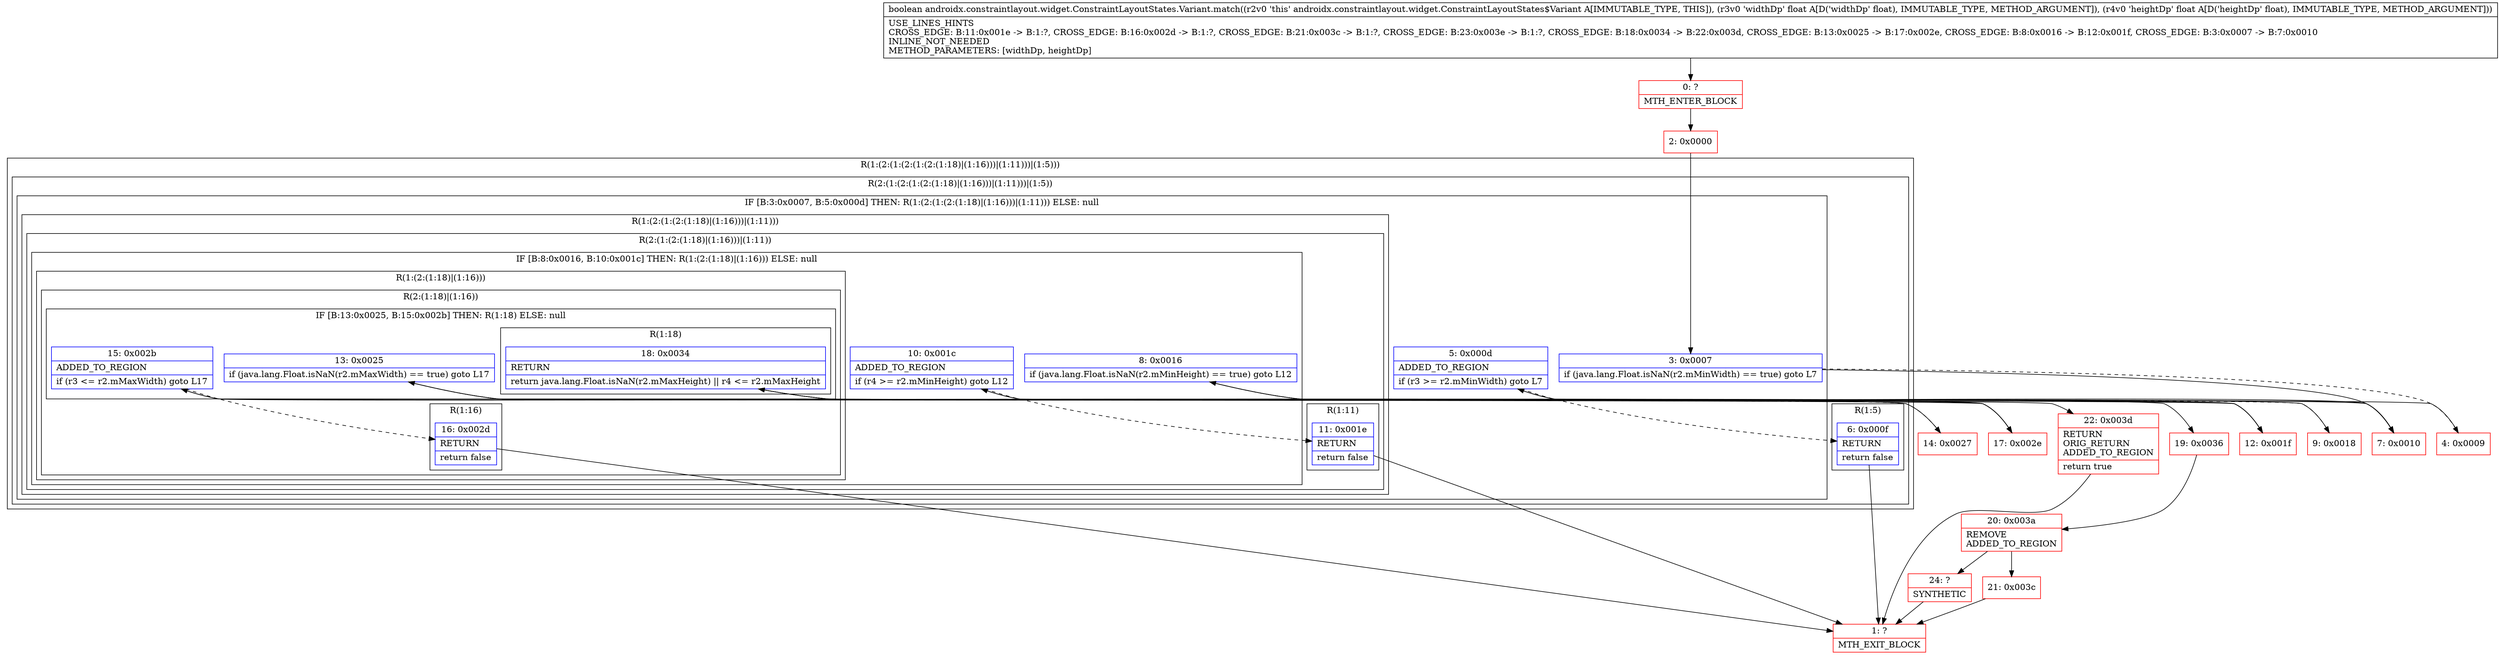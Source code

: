 digraph "CFG forandroidx.constraintlayout.widget.ConstraintLayoutStates.Variant.match(FF)Z" {
subgraph cluster_Region_1574794673 {
label = "R(1:(2:(1:(2:(1:(2:(1:18)|(1:16)))|(1:11)))|(1:5)))";
node [shape=record,color=blue];
subgraph cluster_Region_2059628174 {
label = "R(2:(1:(2:(1:(2:(1:18)|(1:16)))|(1:11)))|(1:5))";
node [shape=record,color=blue];
subgraph cluster_IfRegion_1584515904 {
label = "IF [B:3:0x0007, B:5:0x000d] THEN: R(1:(2:(1:(2:(1:18)|(1:16)))|(1:11))) ELSE: null";
node [shape=record,color=blue];
Node_3 [shape=record,label="{3\:\ 0x0007|if (java.lang.Float.isNaN(r2.mMinWidth) == true) goto L7\l}"];
Node_5 [shape=record,label="{5\:\ 0x000d|ADDED_TO_REGION\l|if (r3 \>= r2.mMinWidth) goto L7\l}"];
subgraph cluster_Region_161510645 {
label = "R(1:(2:(1:(2:(1:18)|(1:16)))|(1:11)))";
node [shape=record,color=blue];
subgraph cluster_Region_1072097421 {
label = "R(2:(1:(2:(1:18)|(1:16)))|(1:11))";
node [shape=record,color=blue];
subgraph cluster_IfRegion_1580226273 {
label = "IF [B:8:0x0016, B:10:0x001c] THEN: R(1:(2:(1:18)|(1:16))) ELSE: null";
node [shape=record,color=blue];
Node_8 [shape=record,label="{8\:\ 0x0016|if (java.lang.Float.isNaN(r2.mMinHeight) == true) goto L12\l}"];
Node_10 [shape=record,label="{10\:\ 0x001c|ADDED_TO_REGION\l|if (r4 \>= r2.mMinHeight) goto L12\l}"];
subgraph cluster_Region_248229292 {
label = "R(1:(2:(1:18)|(1:16)))";
node [shape=record,color=blue];
subgraph cluster_Region_71726940 {
label = "R(2:(1:18)|(1:16))";
node [shape=record,color=blue];
subgraph cluster_IfRegion_208422361 {
label = "IF [B:13:0x0025, B:15:0x002b] THEN: R(1:18) ELSE: null";
node [shape=record,color=blue];
Node_13 [shape=record,label="{13\:\ 0x0025|if (java.lang.Float.isNaN(r2.mMaxWidth) == true) goto L17\l}"];
Node_15 [shape=record,label="{15\:\ 0x002b|ADDED_TO_REGION\l|if (r3 \<= r2.mMaxWidth) goto L17\l}"];
subgraph cluster_Region_1354210795 {
label = "R(1:18)";
node [shape=record,color=blue];
Node_18 [shape=record,label="{18\:\ 0x0034|RETURN\l|return java.lang.Float.isNaN(r2.mMaxHeight) \|\| r4 \<= r2.mMaxHeight\l}"];
}
}
subgraph cluster_Region_54721692 {
label = "R(1:16)";
node [shape=record,color=blue];
Node_16 [shape=record,label="{16\:\ 0x002d|RETURN\l|return false\l}"];
}
}
}
}
subgraph cluster_Region_873043775 {
label = "R(1:11)";
node [shape=record,color=blue];
Node_11 [shape=record,label="{11\:\ 0x001e|RETURN\l|return false\l}"];
}
}
}
}
subgraph cluster_Region_1512394474 {
label = "R(1:5)";
node [shape=record,color=blue];
Node_6 [shape=record,label="{6\:\ 0x000f|RETURN\l|return false\l}"];
}
}
}
Node_0 [shape=record,color=red,label="{0\:\ ?|MTH_ENTER_BLOCK\l}"];
Node_2 [shape=record,color=red,label="{2\:\ 0x0000}"];
Node_4 [shape=record,color=red,label="{4\:\ 0x0009}"];
Node_1 [shape=record,color=red,label="{1\:\ ?|MTH_EXIT_BLOCK\l}"];
Node_7 [shape=record,color=red,label="{7\:\ 0x0010}"];
Node_9 [shape=record,color=red,label="{9\:\ 0x0018}"];
Node_12 [shape=record,color=red,label="{12\:\ 0x001f}"];
Node_14 [shape=record,color=red,label="{14\:\ 0x0027}"];
Node_17 [shape=record,color=red,label="{17\:\ 0x002e}"];
Node_19 [shape=record,color=red,label="{19\:\ 0x0036}"];
Node_20 [shape=record,color=red,label="{20\:\ 0x003a|REMOVE\lADDED_TO_REGION\l}"];
Node_21 [shape=record,color=red,label="{21\:\ 0x003c}"];
Node_24 [shape=record,color=red,label="{24\:\ ?|SYNTHETIC\l}"];
Node_22 [shape=record,color=red,label="{22\:\ 0x003d|RETURN\lORIG_RETURN\lADDED_TO_REGION\l|return true\l}"];
MethodNode[shape=record,label="{boolean androidx.constraintlayout.widget.ConstraintLayoutStates.Variant.match((r2v0 'this' androidx.constraintlayout.widget.ConstraintLayoutStates$Variant A[IMMUTABLE_TYPE, THIS]), (r3v0 'widthDp' float A[D('widthDp' float), IMMUTABLE_TYPE, METHOD_ARGUMENT]), (r4v0 'heightDp' float A[D('heightDp' float), IMMUTABLE_TYPE, METHOD_ARGUMENT]))  | USE_LINES_HINTS\lCROSS_EDGE: B:11:0x001e \-\> B:1:?, CROSS_EDGE: B:16:0x002d \-\> B:1:?, CROSS_EDGE: B:21:0x003c \-\> B:1:?, CROSS_EDGE: B:23:0x003e \-\> B:1:?, CROSS_EDGE: B:18:0x0034 \-\> B:22:0x003d, CROSS_EDGE: B:13:0x0025 \-\> B:17:0x002e, CROSS_EDGE: B:8:0x0016 \-\> B:12:0x001f, CROSS_EDGE: B:3:0x0007 \-\> B:7:0x0010\lINLINE_NOT_NEEDED\lMETHOD_PARAMETERS: [widthDp, heightDp]\l}"];
MethodNode -> Node_0;Node_3 -> Node_4[style=dashed];
Node_3 -> Node_7;
Node_5 -> Node_6[style=dashed];
Node_5 -> Node_7;
Node_8 -> Node_9[style=dashed];
Node_8 -> Node_12;
Node_10 -> Node_11[style=dashed];
Node_10 -> Node_12;
Node_13 -> Node_14[style=dashed];
Node_13 -> Node_17;
Node_15 -> Node_16[style=dashed];
Node_15 -> Node_17;
Node_18 -> Node_19;
Node_18 -> Node_22;
Node_16 -> Node_1;
Node_11 -> Node_1;
Node_6 -> Node_1;
Node_0 -> Node_2;
Node_2 -> Node_3;
Node_4 -> Node_5;
Node_7 -> Node_8;
Node_9 -> Node_10;
Node_12 -> Node_13;
Node_14 -> Node_15;
Node_17 -> Node_18;
Node_19 -> Node_20;
Node_20 -> Node_21;
Node_20 -> Node_24;
Node_21 -> Node_1;
Node_24 -> Node_1;
Node_22 -> Node_1;
}

